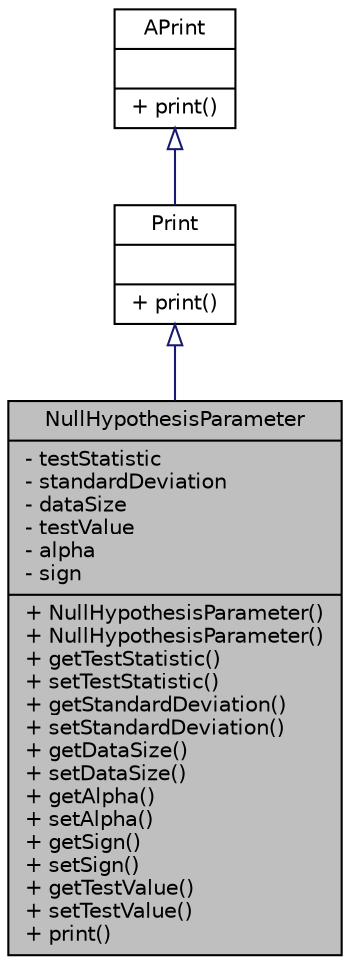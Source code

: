 digraph "NullHypothesisParameter"
{
  edge [fontname="Helvetica",fontsize="10",labelfontname="Helvetica",labelfontsize="10"];
  node [fontname="Helvetica",fontsize="10",shape=record];
  Node3 [label="{NullHypothesisParameter\n|- testStatistic\l- standardDeviation\l- dataSize\l- testValue\l- alpha\l- sign\l|+ NullHypothesisParameter()\l+ NullHypothesisParameter()\l+ getTestStatistic()\l+ setTestStatistic()\l+ getStandardDeviation()\l+ setStandardDeviation()\l+ getDataSize()\l+ setDataSize()\l+ getAlpha()\l+ setAlpha()\l+ getSign()\l+ setSign()\l+ getTestValue()\l+ setTestValue()\l+ print()\l}",height=0.2,width=0.4,color="black", fillcolor="grey75", style="filled", fontcolor="black"];
  Node4 -> Node3 [dir="back",color="midnightblue",fontsize="10",style="solid",arrowtail="onormal",fontname="Helvetica"];
  Node4 [label="{Print\n||+ print()\l}",height=0.2,width=0.4,color="black", fillcolor="white", style="filled",URL="$class_print.html",tooltip="상속용 프린트 클래스 "];
  Node5 -> Node4 [dir="back",color="midnightblue",fontsize="10",style="solid",arrowtail="onormal",fontname="Helvetica"];
  Node5 [label="{APrint\n||+ print()\l}",height=0.2,width=0.4,color="black", fillcolor="white", style="filled",URL="$class_a_print.html",tooltip="추상 프린트 클래스 "];
}
